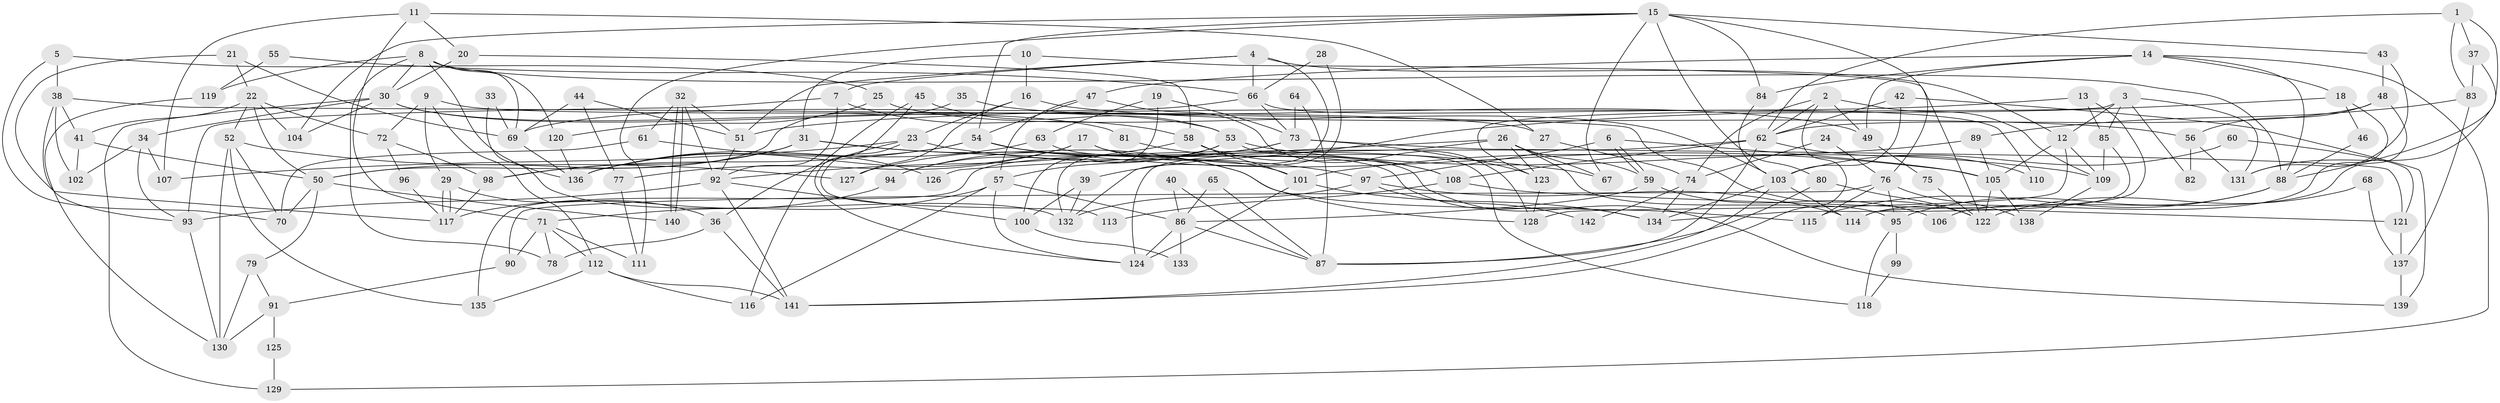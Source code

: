 // coarse degree distribution, {13: 0.04225352112676056, 7: 0.08450704225352113, 5: 0.11267605633802817, 4: 0.15492957746478872, 9: 0.11267605633802817, 10: 0.04225352112676056, 6: 0.09859154929577464, 3: 0.19718309859154928, 2: 0.1267605633802817, 8: 0.014084507042253521, 11: 0.014084507042253521}
// Generated by graph-tools (version 1.1) at 2025/18/03/04/25 18:18:35]
// undirected, 142 vertices, 284 edges
graph export_dot {
graph [start="1"]
  node [color=gray90,style=filled];
  1;
  2;
  3;
  4;
  5;
  6;
  7;
  8;
  9;
  10;
  11;
  12;
  13;
  14;
  15;
  16;
  17;
  18;
  19;
  20;
  21;
  22;
  23;
  24;
  25;
  26;
  27;
  28;
  29;
  30;
  31;
  32;
  33;
  34;
  35;
  36;
  37;
  38;
  39;
  40;
  41;
  42;
  43;
  44;
  45;
  46;
  47;
  48;
  49;
  50;
  51;
  52;
  53;
  54;
  55;
  56;
  57;
  58;
  59;
  60;
  61;
  62;
  63;
  64;
  65;
  66;
  67;
  68;
  69;
  70;
  71;
  72;
  73;
  74;
  75;
  76;
  77;
  78;
  79;
  80;
  81;
  82;
  83;
  84;
  85;
  86;
  87;
  88;
  89;
  90;
  91;
  92;
  93;
  94;
  95;
  96;
  97;
  98;
  99;
  100;
  101;
  102;
  103;
  104;
  105;
  106;
  107;
  108;
  109;
  110;
  111;
  112;
  113;
  114;
  115;
  116;
  117;
  118;
  119;
  120;
  121;
  122;
  123;
  124;
  125;
  126;
  127;
  128;
  129;
  130;
  131;
  132;
  133;
  134;
  135;
  136;
  137;
  138;
  139;
  140;
  141;
  142;
  1 -- 37;
  1 -- 83;
  1 -- 62;
  1 -- 131;
  2 -- 109;
  2 -- 62;
  2 -- 49;
  2 -- 74;
  2 -- 141;
  3 -- 123;
  3 -- 12;
  3 -- 82;
  3 -- 85;
  3 -- 131;
  4 -- 51;
  4 -- 7;
  4 -- 12;
  4 -- 66;
  4 -- 132;
  5 -- 38;
  5 -- 70;
  5 -- 25;
  6 -- 59;
  6 -- 59;
  6 -- 105;
  6 -- 97;
  7 -- 93;
  7 -- 58;
  7 -- 92;
  8 -- 136;
  8 -- 120;
  8 -- 30;
  8 -- 69;
  8 -- 78;
  8 -- 88;
  8 -- 119;
  9 -- 112;
  9 -- 72;
  9 -- 27;
  9 -- 29;
  10 -- 16;
  10 -- 122;
  10 -- 31;
  11 -- 71;
  11 -- 20;
  11 -- 27;
  11 -- 107;
  12 -- 109;
  12 -- 105;
  12 -- 128;
  13 -- 85;
  13 -- 114;
  13 -- 51;
  14 -- 47;
  14 -- 88;
  14 -- 18;
  14 -- 49;
  14 -- 84;
  14 -- 129;
  15 -- 104;
  15 -- 54;
  15 -- 43;
  15 -- 67;
  15 -- 76;
  15 -- 80;
  15 -- 84;
  15 -- 111;
  16 -- 23;
  16 -- 56;
  16 -- 127;
  17 -- 136;
  17 -- 77;
  17 -- 101;
  17 -- 139;
  18 -- 39;
  18 -- 46;
  18 -- 114;
  19 -- 63;
  19 -- 73;
  19 -- 100;
  20 -- 30;
  20 -- 58;
  21 -- 69;
  21 -- 117;
  21 -- 22;
  22 -- 41;
  22 -- 50;
  22 -- 52;
  22 -- 72;
  22 -- 104;
  23 -- 97;
  23 -- 36;
  23 -- 107;
  23 -- 113;
  24 -- 74;
  24 -- 76;
  25 -- 103;
  25 -- 120;
  26 -- 59;
  26 -- 67;
  26 -- 95;
  26 -- 123;
  26 -- 124;
  26 -- 126;
  27 -- 74;
  28 -- 132;
  28 -- 66;
  29 -- 117;
  29 -- 117;
  29 -- 36;
  30 -- 53;
  30 -- 34;
  30 -- 81;
  30 -- 104;
  30 -- 129;
  31 -- 98;
  31 -- 50;
  31 -- 67;
  31 -- 115;
  32 -- 51;
  32 -- 140;
  32 -- 140;
  32 -- 61;
  32 -- 92;
  33 -- 132;
  33 -- 69;
  34 -- 107;
  34 -- 93;
  34 -- 102;
  35 -- 49;
  35 -- 50;
  36 -- 141;
  36 -- 78;
  37 -- 83;
  37 -- 88;
  38 -- 102;
  38 -- 93;
  38 -- 41;
  38 -- 122;
  39 -- 132;
  39 -- 100;
  40 -- 87;
  40 -- 86;
  41 -- 50;
  41 -- 102;
  42 -- 103;
  42 -- 62;
  42 -- 139;
  43 -- 131;
  43 -- 48;
  44 -- 51;
  44 -- 69;
  44 -- 77;
  45 -- 124;
  45 -- 53;
  45 -- 116;
  46 -- 88;
  47 -- 128;
  47 -- 57;
  47 -- 54;
  48 -- 62;
  48 -- 56;
  48 -- 106;
  49 -- 75;
  50 -- 70;
  50 -- 79;
  50 -- 140;
  51 -- 92;
  52 -- 130;
  52 -- 70;
  52 -- 127;
  52 -- 135;
  53 -- 57;
  53 -- 109;
  53 -- 94;
  53 -- 118;
  54 -- 105;
  54 -- 98;
  54 -- 128;
  54 -- 136;
  55 -- 119;
  55 -- 66;
  56 -- 131;
  56 -- 82;
  57 -- 124;
  57 -- 71;
  57 -- 86;
  57 -- 116;
  58 -- 101;
  58 -- 92;
  58 -- 108;
  59 -- 86;
  59 -- 106;
  60 -- 103;
  60 -- 121;
  61 -- 70;
  61 -- 126;
  62 -- 135;
  62 -- 87;
  62 -- 108;
  62 -- 110;
  63 -- 134;
  63 -- 136;
  64 -- 87;
  64 -- 73;
  65 -- 86;
  65 -- 87;
  66 -- 73;
  66 -- 69;
  66 -- 110;
  68 -- 137;
  68 -- 122;
  69 -- 136;
  71 -- 112;
  71 -- 78;
  71 -- 90;
  71 -- 111;
  72 -- 98;
  72 -- 96;
  73 -- 127;
  73 -- 123;
  73 -- 94;
  73 -- 121;
  74 -- 134;
  74 -- 142;
  75 -- 122;
  76 -- 115;
  76 -- 90;
  76 -- 95;
  76 -- 138;
  77 -- 111;
  79 -- 130;
  79 -- 91;
  80 -- 87;
  80 -- 122;
  81 -- 108;
  83 -- 89;
  83 -- 137;
  84 -- 103;
  85 -- 134;
  85 -- 109;
  86 -- 124;
  86 -- 87;
  86 -- 133;
  88 -- 95;
  88 -- 115;
  89 -- 101;
  89 -- 105;
  90 -- 91;
  91 -- 125;
  91 -- 130;
  92 -- 93;
  92 -- 100;
  92 -- 141;
  93 -- 130;
  94 -- 117;
  95 -- 99;
  95 -- 118;
  96 -- 117;
  97 -- 114;
  97 -- 132;
  97 -- 142;
  98 -- 117;
  99 -- 118;
  100 -- 133;
  101 -- 134;
  101 -- 124;
  103 -- 141;
  103 -- 114;
  103 -- 134;
  105 -- 122;
  105 -- 138;
  108 -- 113;
  108 -- 121;
  109 -- 138;
  112 -- 141;
  112 -- 116;
  112 -- 135;
  119 -- 130;
  120 -- 136;
  121 -- 137;
  123 -- 128;
  125 -- 129;
  137 -- 139;
}
